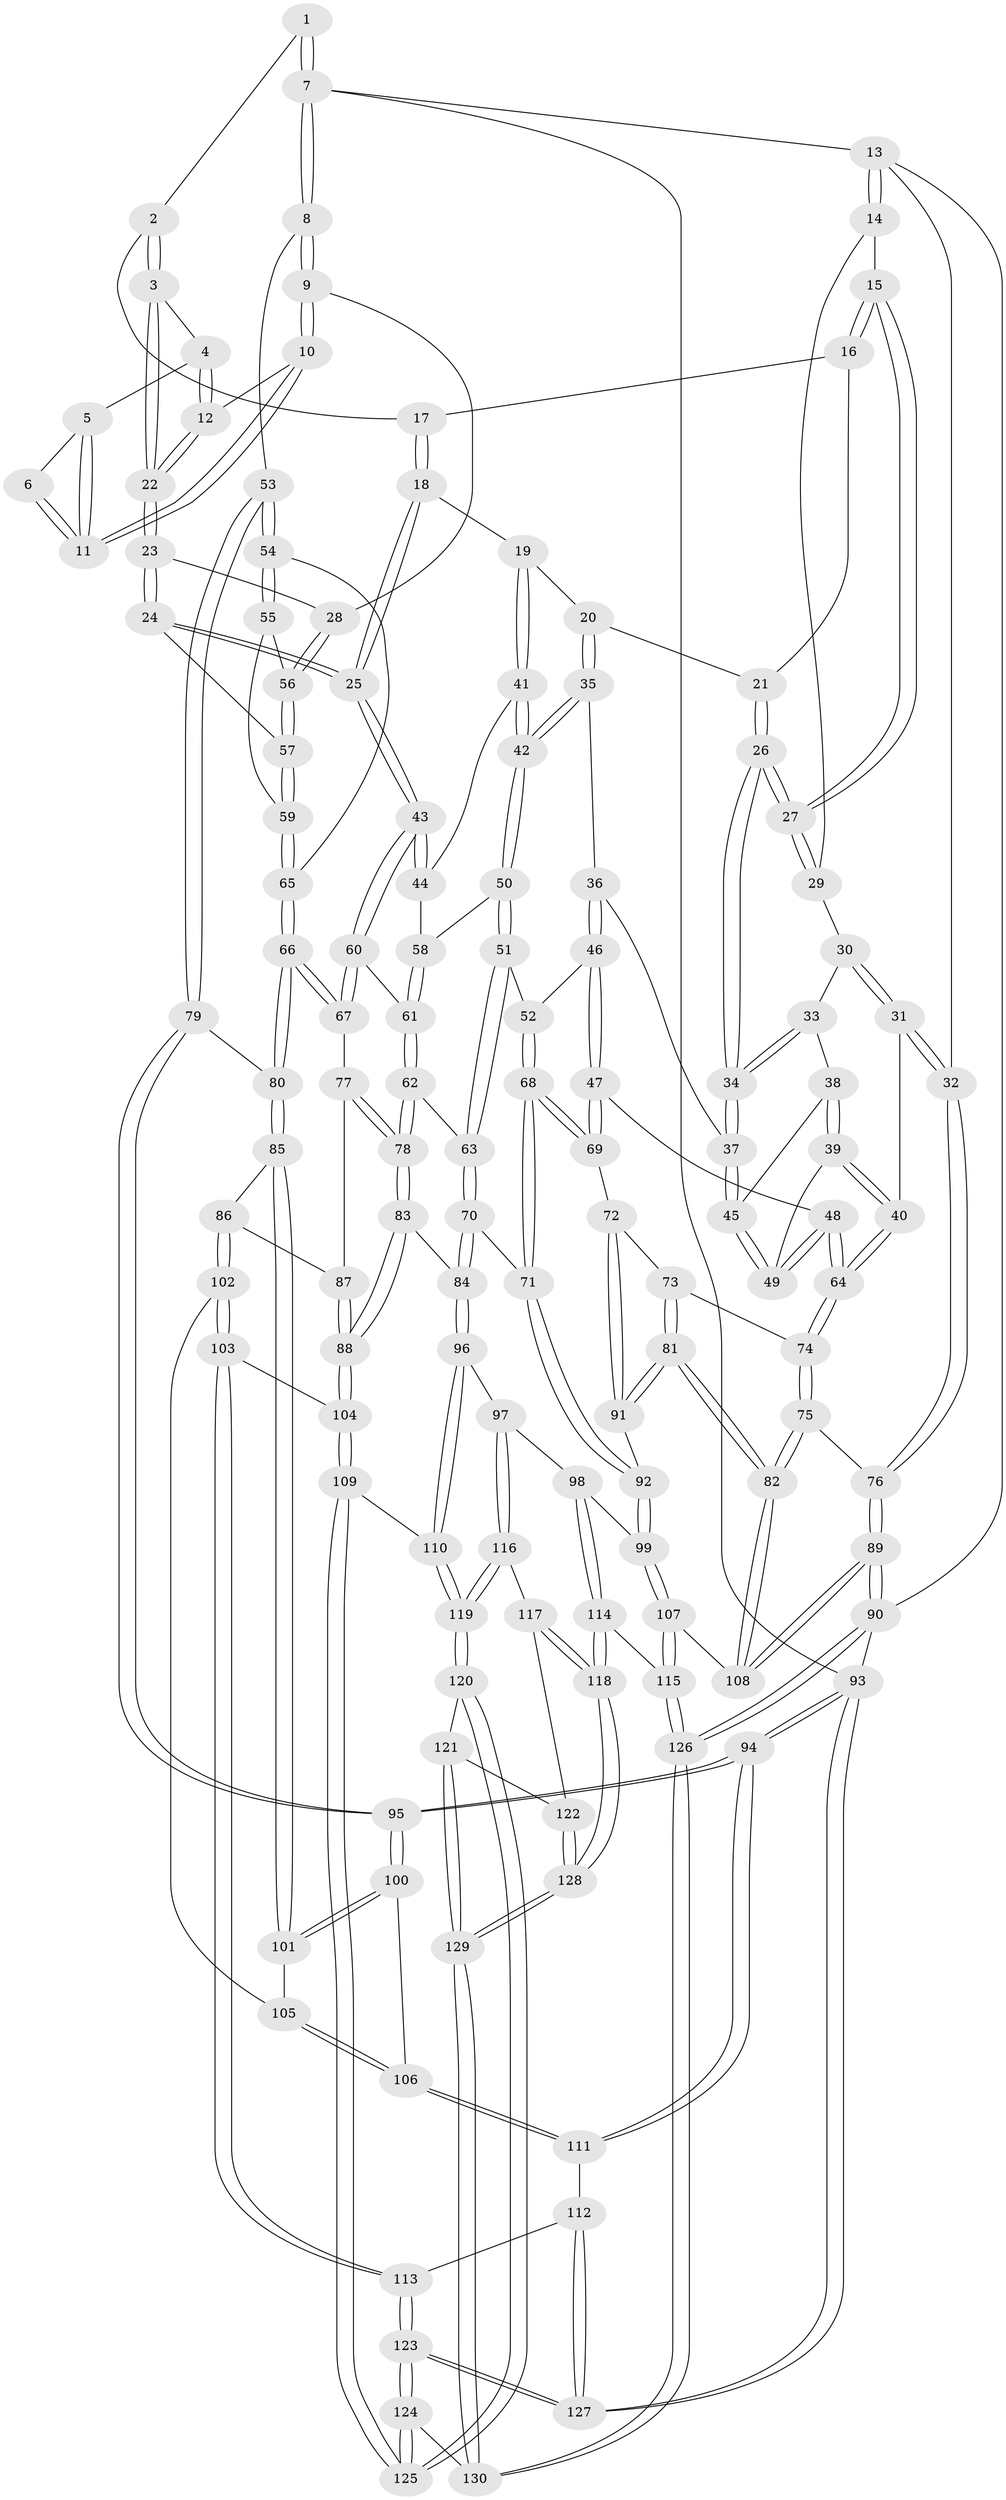 // coarse degree distribution, {3: 0.0989010989010989, 4: 0.2087912087912088, 5: 0.4725274725274725, 6: 0.16483516483516483, 10: 0.01098901098901099, 7: 0.04395604395604396}
// Generated by graph-tools (version 1.1) at 2025/06/03/04/25 22:06:14]
// undirected, 130 vertices, 322 edges
graph export_dot {
graph [start="1"]
  node [color=gray90,style=filled];
  1 [pos="+0.9436394020742488+0"];
  2 [pos="+0.6500221974290616+0"];
  3 [pos="+0.7538967004296392+0.08186413013261093"];
  4 [pos="+0.8896495970968442+0.0626268816644996"];
  5 [pos="+0.9049840899939102+0.046152246223928425"];
  6 [pos="+0.9349734273298888+0"];
  7 [pos="+1+0"];
  8 [pos="+1+0.23377565209455245"];
  9 [pos="+1+0.2032953563169493"];
  10 [pos="+0.97211133254047+0.15864360227328314"];
  11 [pos="+0.9625705657451366+0.1387673443730579"];
  12 [pos="+0.8643887034362883+0.1360175595115284"];
  13 [pos="+0+0"];
  14 [pos="+0+0"];
  15 [pos="+0+0"];
  16 [pos="+0.13362855180094596+0"];
  17 [pos="+0.5455736729847028+0"];
  18 [pos="+0.5096781639552812+0.09107856518057496"];
  19 [pos="+0.45320235400121633+0.15801595199717897"];
  20 [pos="+0.4209721169488651+0.17171253694447777"];
  21 [pos="+0.3023409094872399+0.1466468429958817"];
  22 [pos="+0.7744495463413478+0.15057873925907375"];
  23 [pos="+0.7541619737537237+0.238226726715421"];
  24 [pos="+0.7114681753573381+0.3091062292759273"];
  25 [pos="+0.7053782742662575+0.3128520524020755"];
  26 [pos="+0.24465709278965467+0.21459519852879994"];
  27 [pos="+0.2421742549663354+0.21159590084908061"];
  28 [pos="+0.9741227859640165+0.22722996271780285"];
  29 [pos="+0.09483010756451558+0.1296357287519294"];
  30 [pos="+0.12929218558325864+0.21944713823709622"];
  31 [pos="+0+0.33919320424686056"];
  32 [pos="+0+0.3413123348701779"];
  33 [pos="+0.13555084755169905+0.22550321642420396"];
  34 [pos="+0.2374721993592274+0.24540947505348948"];
  35 [pos="+0.35592087910692205+0.28645674370987756"];
  36 [pos="+0.29807965144113563+0.2813987092184091"];
  37 [pos="+0.24519176940633192+0.2671962742312895"];
  38 [pos="+0.12157423049791359+0.2863899634275845"];
  39 [pos="+0+0.341569030131989"];
  40 [pos="+0+0.3441482451238363"];
  41 [pos="+0.47918550612963107+0.24478170656344211"];
  42 [pos="+0.3942611328498465+0.3554893265347231"];
  43 [pos="+0.6971080204100739+0.32660635598417753"];
  44 [pos="+0.5341339172957454+0.3311902523734651"];
  45 [pos="+0.19964330096778196+0.35413252793684485"];
  46 [pos="+0.3008918064695804+0.425262752245582"];
  47 [pos="+0.22086298632888252+0.4313064056176254"];
  48 [pos="+0.21345048383131807+0.4293937939407625"];
  49 [pos="+0.19733860042951282+0.3684436220180496"];
  50 [pos="+0.39888609246658846+0.36986765489307716"];
  51 [pos="+0.37275239366217483+0.4049363396001004"];
  52 [pos="+0.3373969025405021+0.42796842259895235"];
  53 [pos="+1+0.35073535623926405"];
  54 [pos="+1+0.37942892470963485"];
  55 [pos="+0.9271758136058347+0.3717704273700194"];
  56 [pos="+0.861838390060913+0.33792480494109034"];
  57 [pos="+0.8096912639774135+0.33675090145666237"];
  58 [pos="+0.47560523909115066+0.37582991598950805"];
  59 [pos="+0.8801926197782477+0.4463329445333952"];
  60 [pos="+0.6930226098262512+0.40250421216893356"];
  61 [pos="+0.4975769445304264+0.4392947104574922"];
  62 [pos="+0.4983929508583313+0.5162462248930031"];
  63 [pos="+0.46921483718329815+0.5221562376675103"];
  64 [pos="+0.1735287542856063+0.46611901295350877"];
  65 [pos="+0.8819494742306249+0.49089710956159666"];
  66 [pos="+0.8658396970274937+0.5317224414391309"];
  67 [pos="+0.6939992886772192+0.4194058361550858"];
  68 [pos="+0.3608644600509657+0.5513242157427252"];
  69 [pos="+0.2689875138502601+0.5199607529574807"];
  70 [pos="+0.4083545250375705+0.5622166875286043"];
  71 [pos="+0.3647741709381557+0.5582026367355626"];
  72 [pos="+0.25151620009226344+0.5732130524661958"];
  73 [pos="+0.18843844562436987+0.532670989453887"];
  74 [pos="+0.15546494653421203+0.4978725461710204"];
  75 [pos="+0.13439637503931+0.5148190060470662"];
  76 [pos="+0+0.5528883380575081"];
  77 [pos="+0.662405515498785+0.48459112212484695"];
  78 [pos="+0.5486885134175783+0.5402091043114208"];
  79 [pos="+1+0.3953530650122276"];
  80 [pos="+0.8730966285310137+0.5503020547363897"];
  81 [pos="+0.22376693955229698+0.6612855291665882"];
  82 [pos="+0.16125898821307466+0.7093661416556243"];
  83 [pos="+0.5510480792367217+0.6528652532325242"];
  84 [pos="+0.45556084882708714+0.6770308222526149"];
  85 [pos="+0.8731616377546647+0.5512487141655034"];
  86 [pos="+0.7355750273188271+0.6100272888926815"];
  87 [pos="+0.6695431906582875+0.5054441569271472"];
  88 [pos="+0.6207367873155993+0.7098564904728886"];
  89 [pos="+0+0.8043696033275961"];
  90 [pos="+0+1"];
  91 [pos="+0.2734140909500569+0.6333119684007983"];
  92 [pos="+0.3035053882831974+0.6319861270240031"];
  93 [pos="+1+1"];
  94 [pos="+1+0.8393214515157232"];
  95 [pos="+1+0.6786128521285653"];
  96 [pos="+0.43509567894602463+0.7030168917692127"];
  97 [pos="+0.4112919840748035+0.7224578125371117"];
  98 [pos="+0.3857431635260199+0.720896235987532"];
  99 [pos="+0.36939779761830205+0.7141235267544651"];
  100 [pos="+0.9402140327772497+0.630716406846931"];
  101 [pos="+0.8871946075867403+0.577648585279381"];
  102 [pos="+0.7208739566632797+0.6863751484382207"];
  103 [pos="+0.663604364243363+0.7630718712055039"];
  104 [pos="+0.6632232267574194+0.7630807238813371"];
  105 [pos="+0.8028470850763681+0.6732724730195313"];
  106 [pos="+0.8777989310590253+0.7350855043891233"];
  107 [pos="+0.20984665536621672+0.8016745241227644"];
  108 [pos="+0.13698470965334672+0.7484950973388655"];
  109 [pos="+0.6318875114857646+0.7915196631038718"];
  110 [pos="+0.5854893574211711+0.809700363807997"];
  111 [pos="+0.8667121408616162+0.8031954046230003"];
  112 [pos="+0.8384160945211172+0.8241152117100761"];
  113 [pos="+0.7736050070211349+0.8352256606278262"];
  114 [pos="+0.3042113236536809+0.8920288406583659"];
  115 [pos="+0.24986347530532313+0.8582699031969975"];
  116 [pos="+0.44242263604587795+0.8100463449897986"];
  117 [pos="+0.4237536952582933+0.8317508493355696"];
  118 [pos="+0.31039914524375994+0.8983821410144817"];
  119 [pos="+0.5387728192837856+0.8378408252711372"];
  120 [pos="+0.5133537827982141+0.9143298795935235"];
  121 [pos="+0.4930406704969682+0.9177635950187979"];
  122 [pos="+0.4528513145545449+0.9122367093313093"];
  123 [pos="+0.7304242556468227+1"];
  124 [pos="+0.635643771560821+1"];
  125 [pos="+0.6241331400067032+1"];
  126 [pos="+0+1"];
  127 [pos="+1+1"];
  128 [pos="+0.3311447767462242+0.9563961673098278"];
  129 [pos="+0.33945489156289554+1"];
  130 [pos="+0.33669355169411996+1"];
  1 -- 2;
  1 -- 7;
  1 -- 7;
  2 -- 3;
  2 -- 3;
  2 -- 17;
  3 -- 4;
  3 -- 22;
  3 -- 22;
  4 -- 5;
  4 -- 12;
  4 -- 12;
  5 -- 6;
  5 -- 11;
  5 -- 11;
  6 -- 11;
  6 -- 11;
  7 -- 8;
  7 -- 8;
  7 -- 13;
  7 -- 93;
  8 -- 9;
  8 -- 9;
  8 -- 53;
  9 -- 10;
  9 -- 10;
  9 -- 28;
  10 -- 11;
  10 -- 11;
  10 -- 12;
  12 -- 22;
  12 -- 22;
  13 -- 14;
  13 -- 14;
  13 -- 32;
  13 -- 90;
  14 -- 15;
  14 -- 29;
  15 -- 16;
  15 -- 16;
  15 -- 27;
  15 -- 27;
  16 -- 17;
  16 -- 21;
  17 -- 18;
  17 -- 18;
  18 -- 19;
  18 -- 25;
  18 -- 25;
  19 -- 20;
  19 -- 41;
  19 -- 41;
  20 -- 21;
  20 -- 35;
  20 -- 35;
  21 -- 26;
  21 -- 26;
  22 -- 23;
  22 -- 23;
  23 -- 24;
  23 -- 24;
  23 -- 28;
  24 -- 25;
  24 -- 25;
  24 -- 57;
  25 -- 43;
  25 -- 43;
  26 -- 27;
  26 -- 27;
  26 -- 34;
  26 -- 34;
  27 -- 29;
  27 -- 29;
  28 -- 56;
  28 -- 56;
  29 -- 30;
  30 -- 31;
  30 -- 31;
  30 -- 33;
  31 -- 32;
  31 -- 32;
  31 -- 40;
  32 -- 76;
  32 -- 76;
  33 -- 34;
  33 -- 34;
  33 -- 38;
  34 -- 37;
  34 -- 37;
  35 -- 36;
  35 -- 42;
  35 -- 42;
  36 -- 37;
  36 -- 46;
  36 -- 46;
  37 -- 45;
  37 -- 45;
  38 -- 39;
  38 -- 39;
  38 -- 45;
  39 -- 40;
  39 -- 40;
  39 -- 49;
  40 -- 64;
  40 -- 64;
  41 -- 42;
  41 -- 42;
  41 -- 44;
  42 -- 50;
  42 -- 50;
  43 -- 44;
  43 -- 44;
  43 -- 60;
  43 -- 60;
  44 -- 58;
  45 -- 49;
  45 -- 49;
  46 -- 47;
  46 -- 47;
  46 -- 52;
  47 -- 48;
  47 -- 69;
  47 -- 69;
  48 -- 49;
  48 -- 49;
  48 -- 64;
  48 -- 64;
  50 -- 51;
  50 -- 51;
  50 -- 58;
  51 -- 52;
  51 -- 63;
  51 -- 63;
  52 -- 68;
  52 -- 68;
  53 -- 54;
  53 -- 54;
  53 -- 79;
  53 -- 79;
  54 -- 55;
  54 -- 55;
  54 -- 65;
  55 -- 56;
  55 -- 59;
  56 -- 57;
  56 -- 57;
  57 -- 59;
  57 -- 59;
  58 -- 61;
  58 -- 61;
  59 -- 65;
  59 -- 65;
  60 -- 61;
  60 -- 67;
  60 -- 67;
  61 -- 62;
  61 -- 62;
  62 -- 63;
  62 -- 78;
  62 -- 78;
  63 -- 70;
  63 -- 70;
  64 -- 74;
  64 -- 74;
  65 -- 66;
  65 -- 66;
  66 -- 67;
  66 -- 67;
  66 -- 80;
  66 -- 80;
  67 -- 77;
  68 -- 69;
  68 -- 69;
  68 -- 71;
  68 -- 71;
  69 -- 72;
  70 -- 71;
  70 -- 84;
  70 -- 84;
  71 -- 92;
  71 -- 92;
  72 -- 73;
  72 -- 91;
  72 -- 91;
  73 -- 74;
  73 -- 81;
  73 -- 81;
  74 -- 75;
  74 -- 75;
  75 -- 76;
  75 -- 82;
  75 -- 82;
  76 -- 89;
  76 -- 89;
  77 -- 78;
  77 -- 78;
  77 -- 87;
  78 -- 83;
  78 -- 83;
  79 -- 80;
  79 -- 95;
  79 -- 95;
  80 -- 85;
  80 -- 85;
  81 -- 82;
  81 -- 82;
  81 -- 91;
  81 -- 91;
  82 -- 108;
  82 -- 108;
  83 -- 84;
  83 -- 88;
  83 -- 88;
  84 -- 96;
  84 -- 96;
  85 -- 86;
  85 -- 101;
  85 -- 101;
  86 -- 87;
  86 -- 102;
  86 -- 102;
  87 -- 88;
  87 -- 88;
  88 -- 104;
  88 -- 104;
  89 -- 90;
  89 -- 90;
  89 -- 108;
  89 -- 108;
  90 -- 126;
  90 -- 126;
  90 -- 93;
  91 -- 92;
  92 -- 99;
  92 -- 99;
  93 -- 94;
  93 -- 94;
  93 -- 127;
  93 -- 127;
  94 -- 95;
  94 -- 95;
  94 -- 111;
  94 -- 111;
  95 -- 100;
  95 -- 100;
  96 -- 97;
  96 -- 110;
  96 -- 110;
  97 -- 98;
  97 -- 116;
  97 -- 116;
  98 -- 99;
  98 -- 114;
  98 -- 114;
  99 -- 107;
  99 -- 107;
  100 -- 101;
  100 -- 101;
  100 -- 106;
  101 -- 105;
  102 -- 103;
  102 -- 103;
  102 -- 105;
  103 -- 104;
  103 -- 113;
  103 -- 113;
  104 -- 109;
  104 -- 109;
  105 -- 106;
  105 -- 106;
  106 -- 111;
  106 -- 111;
  107 -- 108;
  107 -- 115;
  107 -- 115;
  109 -- 110;
  109 -- 125;
  109 -- 125;
  110 -- 119;
  110 -- 119;
  111 -- 112;
  112 -- 113;
  112 -- 127;
  112 -- 127;
  113 -- 123;
  113 -- 123;
  114 -- 115;
  114 -- 118;
  114 -- 118;
  115 -- 126;
  115 -- 126;
  116 -- 117;
  116 -- 119;
  116 -- 119;
  117 -- 118;
  117 -- 118;
  117 -- 122;
  118 -- 128;
  118 -- 128;
  119 -- 120;
  119 -- 120;
  120 -- 121;
  120 -- 125;
  120 -- 125;
  121 -- 122;
  121 -- 129;
  121 -- 129;
  122 -- 128;
  122 -- 128;
  123 -- 124;
  123 -- 124;
  123 -- 127;
  123 -- 127;
  124 -- 125;
  124 -- 125;
  124 -- 130;
  126 -- 130;
  126 -- 130;
  128 -- 129;
  128 -- 129;
  129 -- 130;
  129 -- 130;
}
